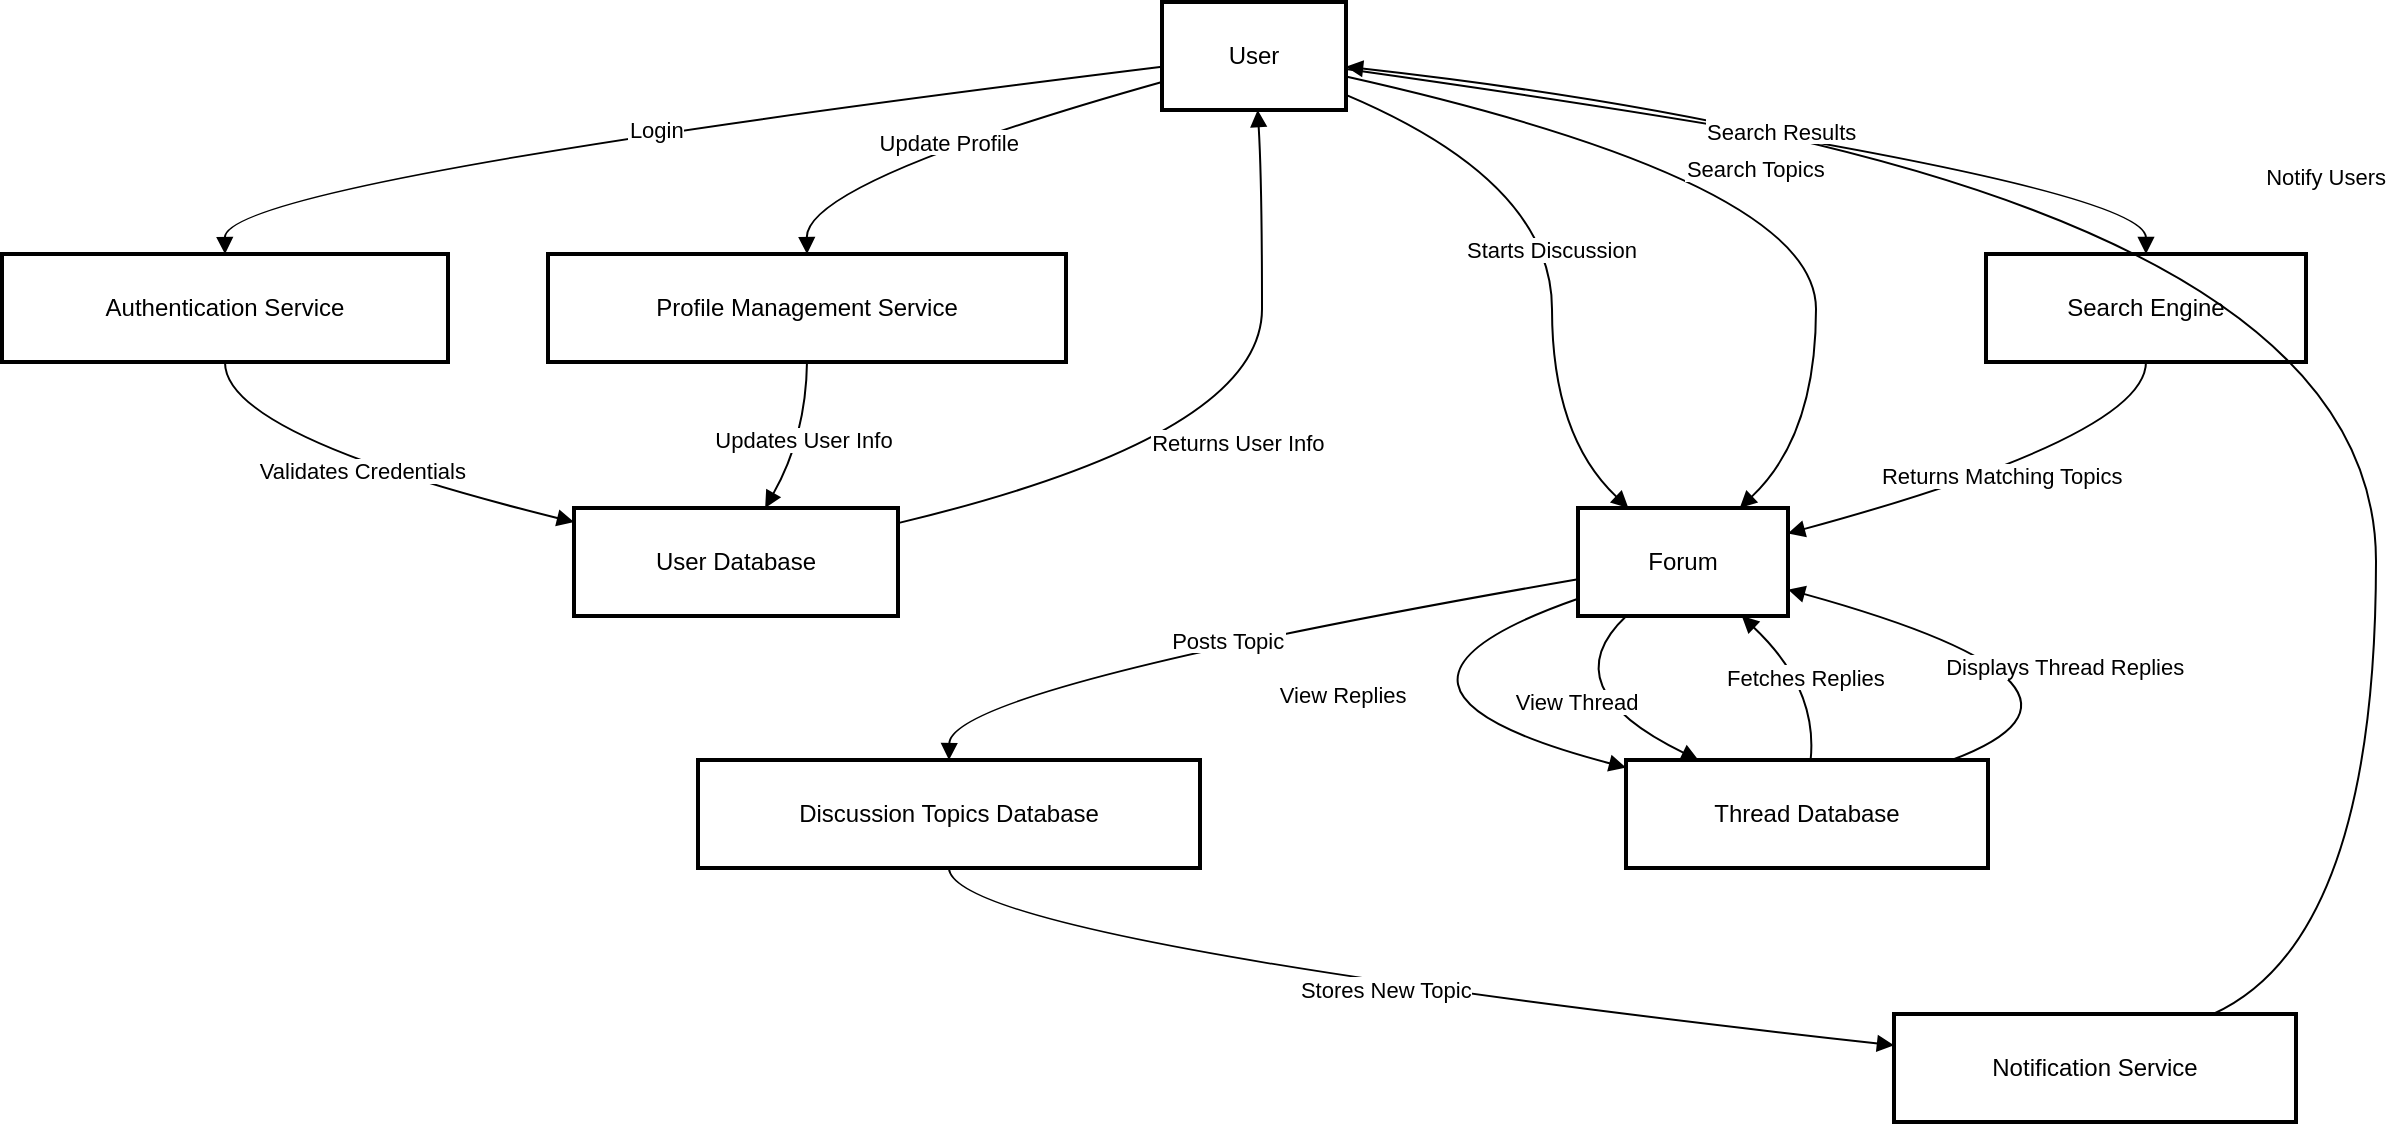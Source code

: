 <mxfile version="27.0.1">
  <diagram name="Page-1" id="RZGmJIJhxQW0RKij7cul">
    <mxGraphModel>
      <root>
        <mxCell id="0" />
        <mxCell id="1" parent="0" />
        <mxCell id="2" value="User" style="whiteSpace=wrap;strokeWidth=2;" vertex="1" parent="1">
          <mxGeometry x="588" y="8" width="92" height="54" as="geometry" />
        </mxCell>
        <mxCell id="3" value="Authentication Service" style="whiteSpace=wrap;strokeWidth=2;" vertex="1" parent="1">
          <mxGeometry x="8" y="134" width="223" height="54" as="geometry" />
        </mxCell>
        <mxCell id="4" value="User Database" style="whiteSpace=wrap;strokeWidth=2;" vertex="1" parent="1">
          <mxGeometry x="294" y="261" width="162" height="54" as="geometry" />
        </mxCell>
        <mxCell id="5" value="Forum" style="whiteSpace=wrap;strokeWidth=2;" vertex="1" parent="1">
          <mxGeometry x="796" y="261" width="105" height="54" as="geometry" />
        </mxCell>
        <mxCell id="6" value="Discussion Topics Database" style="whiteSpace=wrap;strokeWidth=2;" vertex="1" parent="1">
          <mxGeometry x="356" y="387" width="251" height="54" as="geometry" />
        </mxCell>
        <mxCell id="7" value="Notification Service" style="whiteSpace=wrap;strokeWidth=2;" vertex="1" parent="1">
          <mxGeometry x="954" y="514" width="201" height="54" as="geometry" />
        </mxCell>
        <mxCell id="8" value="Search Engine" style="whiteSpace=wrap;strokeWidth=2;" vertex="1" parent="1">
          <mxGeometry x="1000" y="134" width="160" height="54" as="geometry" />
        </mxCell>
        <mxCell id="9" value="Thread Database" style="whiteSpace=wrap;strokeWidth=2;" vertex="1" parent="1">
          <mxGeometry x="820" y="387" width="181" height="54" as="geometry" />
        </mxCell>
        <mxCell id="10" value="Profile Management Service" style="whiteSpace=wrap;strokeWidth=2;" vertex="1" parent="1">
          <mxGeometry x="281" y="134" width="259" height="54" as="geometry" />
        </mxCell>
        <mxCell id="11" value="Login" style="curved=1;startArrow=none;endArrow=block;exitX=0;exitY=0.6;entryX=0.5;entryY=0.01;" edge="1" parent="1" source="2" target="3">
          <mxGeometry relative="1" as="geometry">
            <Array as="points">
              <mxPoint x="119" y="98" />
            </Array>
          </mxGeometry>
        </mxCell>
        <mxCell id="12" value="Validates Credentials" style="curved=1;startArrow=none;endArrow=block;exitX=0.5;exitY=1.01;entryX=0;entryY=0.13;" edge="1" parent="1" source="3" target="4">
          <mxGeometry relative="1" as="geometry">
            <Array as="points">
              <mxPoint x="119" y="225" />
            </Array>
          </mxGeometry>
        </mxCell>
        <mxCell id="13" value="Returns User Info" style="curved=1;startArrow=none;endArrow=block;exitX=1;exitY=0.14;entryX=0.52;entryY=1;" edge="1" parent="1" source="4" target="2">
          <mxGeometry relative="1" as="geometry">
            <Array as="points">
              <mxPoint x="638" y="225" />
              <mxPoint x="638" y="98" />
            </Array>
          </mxGeometry>
        </mxCell>
        <mxCell id="14" value="Starts Discussion" style="curved=1;startArrow=none;endArrow=block;exitX=1;exitY=0.86;entryX=0.24;entryY=0;" edge="1" parent="1" source="2" target="5">
          <mxGeometry relative="1" as="geometry">
            <Array as="points">
              <mxPoint x="783" y="98" />
              <mxPoint x="783" y="225" />
            </Array>
          </mxGeometry>
        </mxCell>
        <mxCell id="15" value="Posts Topic" style="curved=1;startArrow=none;endArrow=block;exitX=0;exitY=0.66;entryX=0.5;entryY=0;" edge="1" parent="1" source="5" target="6">
          <mxGeometry relative="1" as="geometry">
            <Array as="points">
              <mxPoint x="482" y="351" />
            </Array>
          </mxGeometry>
        </mxCell>
        <mxCell id="16" value="Stores New Topic" style="curved=1;startArrow=none;endArrow=block;exitX=0.5;exitY=1;entryX=0;entryY=0.29;" edge="1" parent="1" source="6" target="7">
          <mxGeometry relative="1" as="geometry">
            <Array as="points">
              <mxPoint x="482" y="477" />
            </Array>
          </mxGeometry>
        </mxCell>
        <mxCell id="17" value="Notify Users" style="curved=1;startArrow=none;endArrow=block;exitX=0.8;exitY=-0.01;entryX=1;entryY=0.6;" edge="1" parent="1" source="7" target="2">
          <mxGeometry relative="1" as="geometry">
            <Array as="points">
              <mxPoint x="1195" y="477" />
              <mxPoint x="1195" y="98" />
            </Array>
          </mxGeometry>
        </mxCell>
        <mxCell id="18" value="Search Topics" style="curved=1;startArrow=none;endArrow=block;exitX=1;exitY=0.69;entryX=0.77;entryY=0;" edge="1" parent="1" source="2" target="5">
          <mxGeometry relative="1" as="geometry">
            <Array as="points">
              <mxPoint x="915" y="98" />
              <mxPoint x="915" y="225" />
            </Array>
          </mxGeometry>
        </mxCell>
        <mxCell id="19" value="Search Results" style="curved=1;startArrow=none;endArrow=block;exitX=1;exitY=0.62;entryX=0.5;entryY=0.01;" edge="1" parent="1" source="2" target="8">
          <mxGeometry relative="1" as="geometry">
            <Array as="points">
              <mxPoint x="1080" y="98" />
            </Array>
          </mxGeometry>
        </mxCell>
        <mxCell id="20" value="Returns Matching Topics" style="curved=1;startArrow=none;endArrow=block;exitX=0.5;exitY=1.01;entryX=1.01;entryY=0.23;" edge="1" parent="1" source="8" target="5">
          <mxGeometry relative="1" as="geometry">
            <Array as="points">
              <mxPoint x="1080" y="225" />
            </Array>
          </mxGeometry>
        </mxCell>
        <mxCell id="21" value="View Replies" style="curved=1;startArrow=none;endArrow=block;exitX=0;exitY=0.84;entryX=0;entryY=0.07;" edge="1" parent="1" source="5" target="9">
          <mxGeometry relative="1" as="geometry">
            <Array as="points">
              <mxPoint x="668" y="351" />
            </Array>
          </mxGeometry>
        </mxCell>
        <mxCell id="22" value="Fetches Replies" style="curved=1;startArrow=none;endArrow=block;exitX=0.51;exitY=0;entryX=0.78;entryY=1;" edge="1" parent="1" source="9" target="5">
          <mxGeometry relative="1" as="geometry">
            <Array as="points">
              <mxPoint x="916" y="351" />
            </Array>
          </mxGeometry>
        </mxCell>
        <mxCell id="23" value="Update Profile" style="curved=1;startArrow=none;endArrow=block;exitX=0;exitY=0.74;entryX=0.5;entryY=0.01;" edge="1" parent="1" source="2" target="10">
          <mxGeometry relative="1" as="geometry">
            <Array as="points">
              <mxPoint x="410" y="98" />
            </Array>
          </mxGeometry>
        </mxCell>
        <mxCell id="24" value="Updates User Info" style="curved=1;startArrow=none;endArrow=block;exitX=0.5;exitY=1.01;entryX=0.59;entryY=0;" edge="1" parent="1" source="10" target="4">
          <mxGeometry relative="1" as="geometry">
            <Array as="points">
              <mxPoint x="410" y="225" />
            </Array>
          </mxGeometry>
        </mxCell>
        <mxCell id="25" value="View Thread" style="curved=1;startArrow=none;endArrow=block;exitX=0.23;exitY=1;entryX=0.2;entryY=0;" edge="1" parent="1" source="5" target="9">
          <mxGeometry relative="1" as="geometry">
            <Array as="points">
              <mxPoint x="782" y="351" />
            </Array>
          </mxGeometry>
        </mxCell>
        <mxCell id="26" value="Displays Thread Replies" style="curved=1;startArrow=none;endArrow=block;exitX=0.9;exitY=0;entryX=1.01;entryY=0.76;" edge="1" parent="1" source="9" target="5">
          <mxGeometry relative="1" as="geometry">
            <Array as="points">
              <mxPoint x="1079" y="351" />
            </Array>
          </mxGeometry>
        </mxCell>
      </root>
    </mxGraphModel>
  </diagram>
</mxfile>
